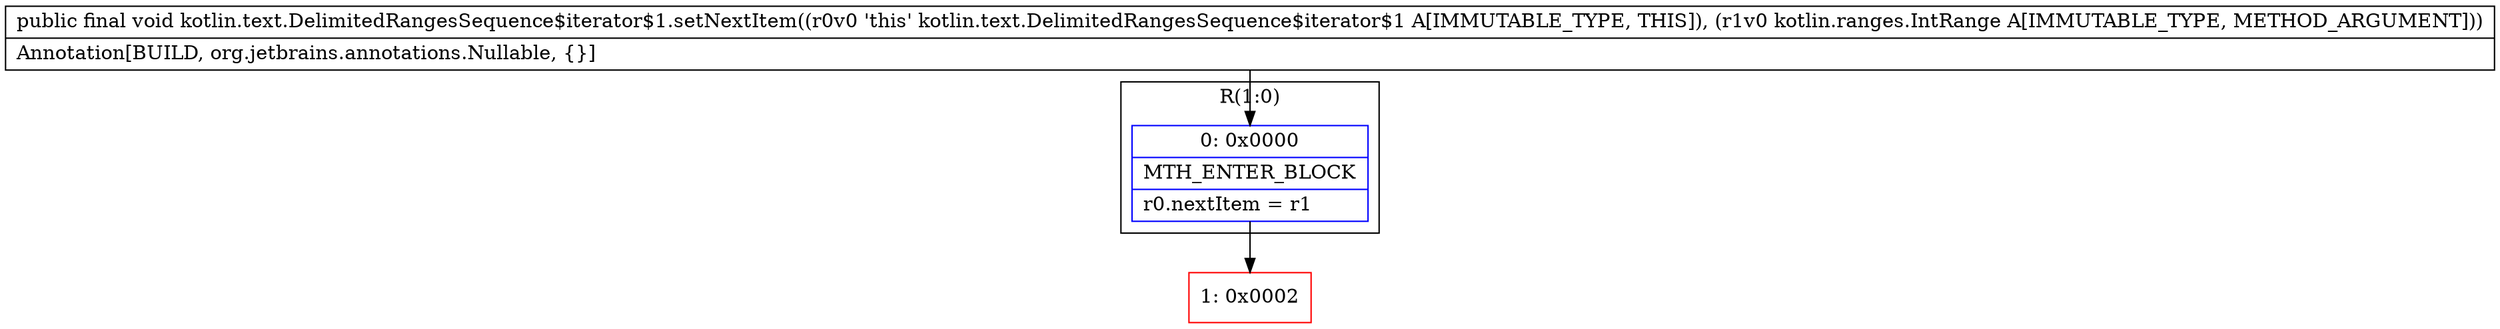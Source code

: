digraph "CFG forkotlin.text.DelimitedRangesSequence$iterator$1.setNextItem(Lkotlin\/ranges\/IntRange;)V" {
subgraph cluster_Region_1628644369 {
label = "R(1:0)";
node [shape=record,color=blue];
Node_0 [shape=record,label="{0\:\ 0x0000|MTH_ENTER_BLOCK\l|r0.nextItem = r1\l}"];
}
Node_1 [shape=record,color=red,label="{1\:\ 0x0002}"];
MethodNode[shape=record,label="{public final void kotlin.text.DelimitedRangesSequence$iterator$1.setNextItem((r0v0 'this' kotlin.text.DelimitedRangesSequence$iterator$1 A[IMMUTABLE_TYPE, THIS]), (r1v0 kotlin.ranges.IntRange A[IMMUTABLE_TYPE, METHOD_ARGUMENT]))  | Annotation[BUILD, org.jetbrains.annotations.Nullable, \{\}]\l}"];
MethodNode -> Node_0;
Node_0 -> Node_1;
}

